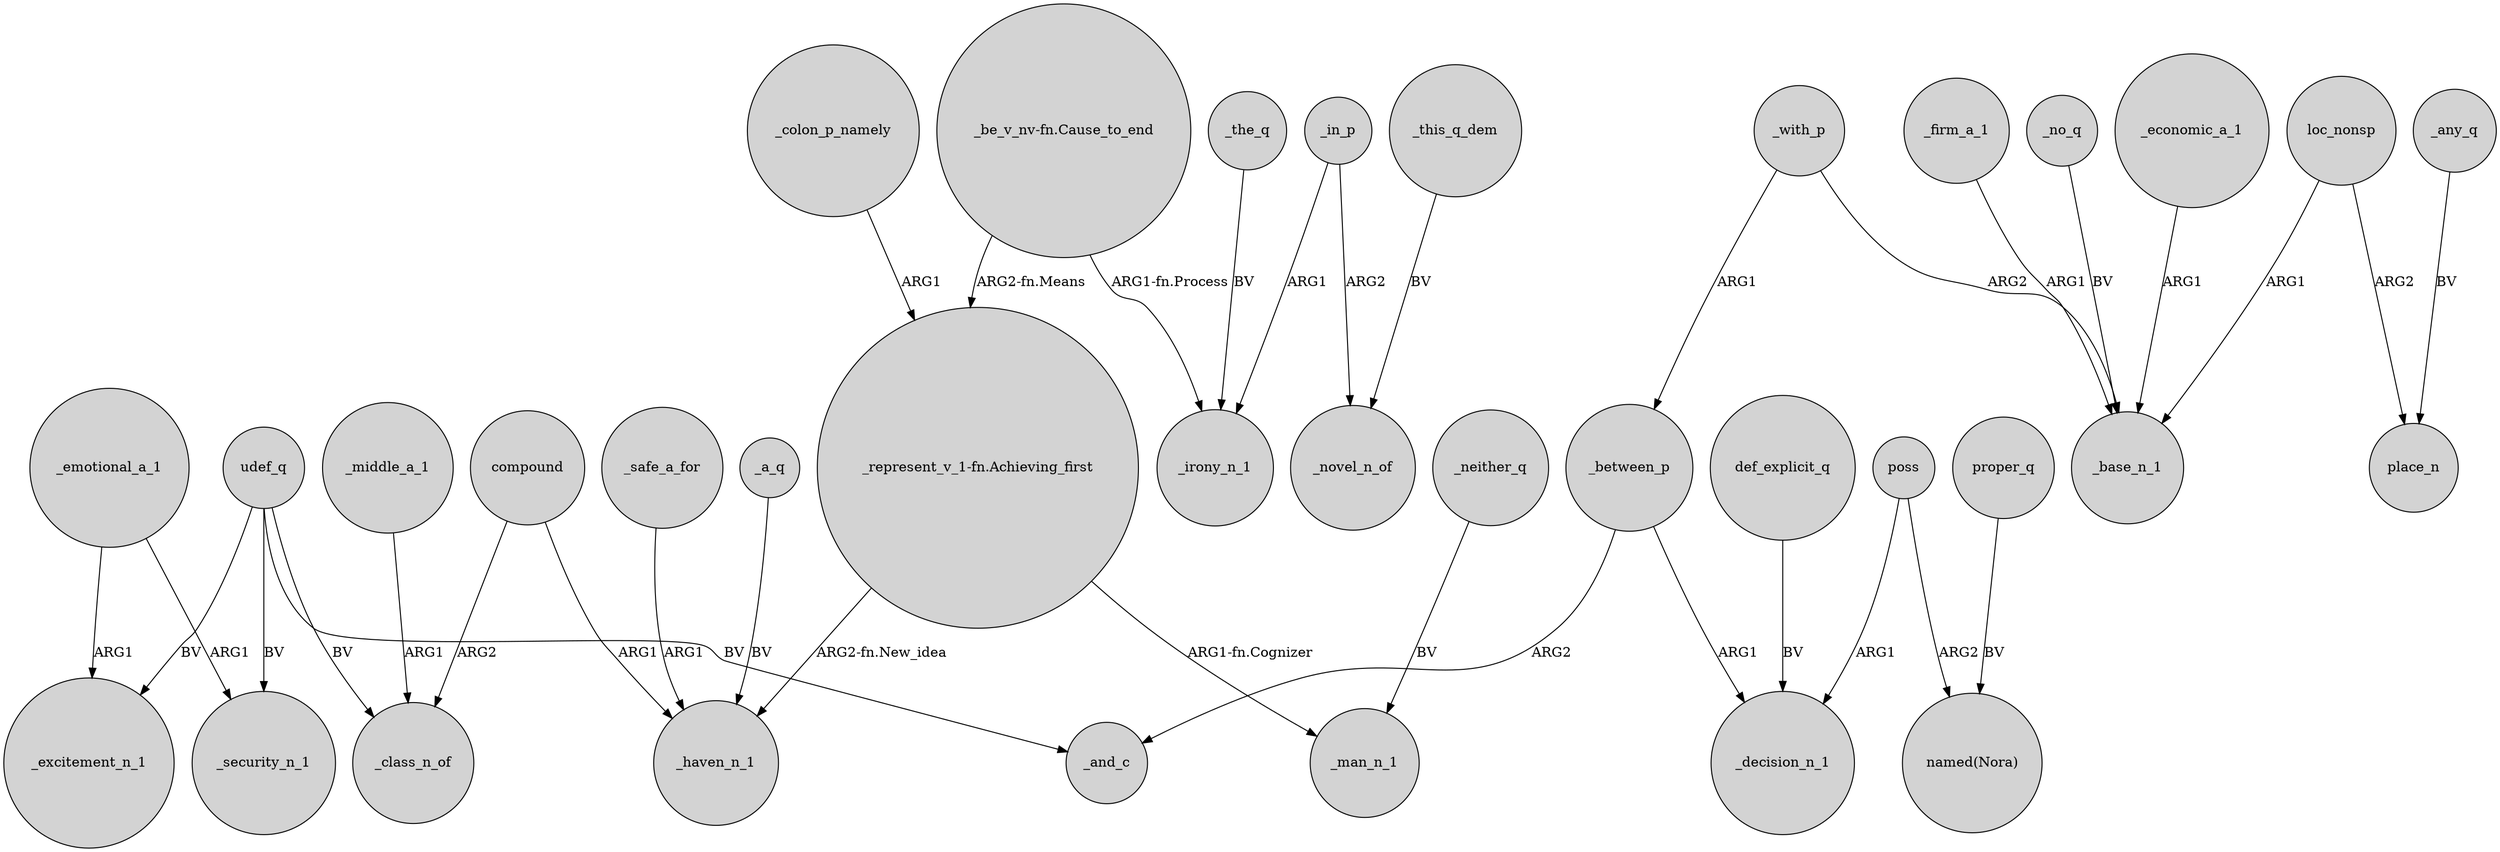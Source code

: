 digraph {
	node [shape=circle style=filled]
	udef_q -> _excitement_n_1 [label=BV]
	_a_q -> _haven_n_1 [label=BV]
	compound -> _class_n_of [label=ARG2]
	_no_q -> _base_n_1 [label=BV]
	_with_p -> _between_p [label=ARG1]
	_emotional_a_1 -> _excitement_n_1 [label=ARG1]
	_in_p -> _novel_n_of [label=ARG2]
	def_explicit_q -> _decision_n_1 [label=BV]
	_this_q_dem -> _novel_n_of [label=BV]
	poss -> _decision_n_1 [label=ARG1]
	_between_p -> _decision_n_1 [label=ARG1]
	udef_q -> _security_n_1 [label=BV]
	_economic_a_1 -> _base_n_1 [label=ARG1]
	udef_q -> _and_c [label=BV]
	proper_q -> "named(Nora)" [label=BV]
	_middle_a_1 -> _class_n_of [label=ARG1]
	_the_q -> _irony_n_1 [label=BV]
	_colon_p_namely -> "_represent_v_1-fn.Achieving_first" [label=ARG1]
	"_represent_v_1-fn.Achieving_first" -> _man_n_1 [label="ARG1-fn.Cognizer"]
	"_be_v_nv-fn.Cause_to_end" -> "_represent_v_1-fn.Achieving_first" [label="ARG2-fn.Means"]
	"_be_v_nv-fn.Cause_to_end" -> _irony_n_1 [label="ARG1-fn.Process"]
	_in_p -> _irony_n_1 [label=ARG1]
	compound -> _haven_n_1 [label=ARG1]
	_with_p -> _base_n_1 [label=ARG2]
	_safe_a_for -> _haven_n_1 [label=ARG1]
	"_represent_v_1-fn.Achieving_first" -> _haven_n_1 [label="ARG2-fn.New_idea"]
	_any_q -> place_n [label=BV]
	loc_nonsp -> place_n [label=ARG2]
	udef_q -> _class_n_of [label=BV]
	loc_nonsp -> _base_n_1 [label=ARG1]
	_neither_q -> _man_n_1 [label=BV]
	poss -> "named(Nora)" [label=ARG2]
	_firm_a_1 -> _base_n_1 [label=ARG1]
	_emotional_a_1 -> _security_n_1 [label=ARG1]
	_between_p -> _and_c [label=ARG2]
}
